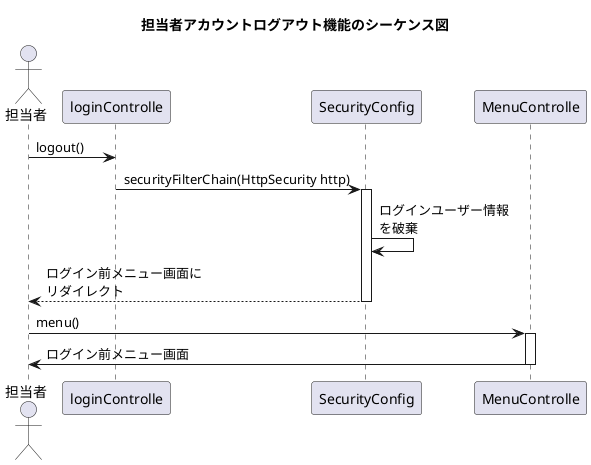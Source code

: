@startuml

title 担当者アカウントログアウト機能のシーケンス図
actor "担当者" as user
participant "loginControlle" as controller
participant "SecurityConfig" as config
participant "MenuControlle" as controller1
user-> controller:logout()
controller -> config++:securityFilterChain(HttpSecurity http)
config -> config:ログインユーザー情報\nを破棄
config --> user--:ログイン前メニュー画面に\nリダイレクト
user -> controller1++:menu()
controller1 -> user--:ログイン前メニュー画面

@enduml